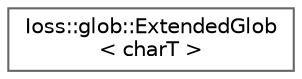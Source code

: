 digraph "Graphical Class Hierarchy"
{
 // INTERACTIVE_SVG=YES
 // LATEX_PDF_SIZE
  bgcolor="transparent";
  edge [fontname=Helvetica,fontsize=10,labelfontname=Helvetica,labelfontsize=10];
  node [fontname=Helvetica,fontsize=10,shape=box,height=0.2,width=0.4];
  rankdir="LR";
  Node0 [id="Node000000",label="Ioss::glob::ExtendedGlob\l\< charT \>",height=0.2,width=0.4,color="grey40", fillcolor="white", style="filled",URL="$classIoss_1_1glob_1_1ExtendedGlob.html",tooltip=" "];
}

